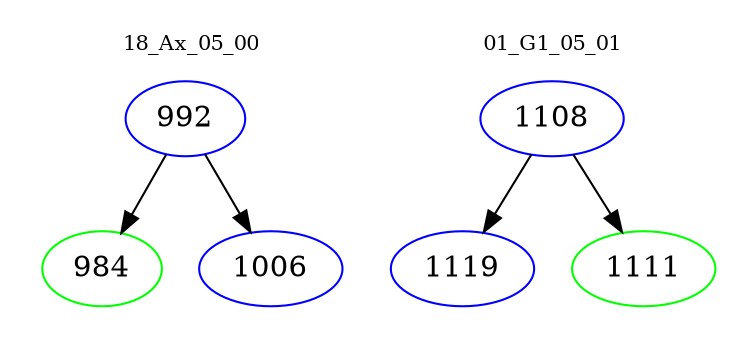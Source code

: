 digraph{
subgraph cluster_0 {
color = white
label = "18_Ax_05_00";
fontsize=10;
T0_992 [label="992", color="blue"]
T0_992 -> T0_984 [color="black"]
T0_984 [label="984", color="green"]
T0_992 -> T0_1006 [color="black"]
T0_1006 [label="1006", color="blue"]
}
subgraph cluster_1 {
color = white
label = "01_G1_05_01";
fontsize=10;
T1_1108 [label="1108", color="blue"]
T1_1108 -> T1_1119 [color="black"]
T1_1119 [label="1119", color="blue"]
T1_1108 -> T1_1111 [color="black"]
T1_1111 [label="1111", color="green"]
}
}
